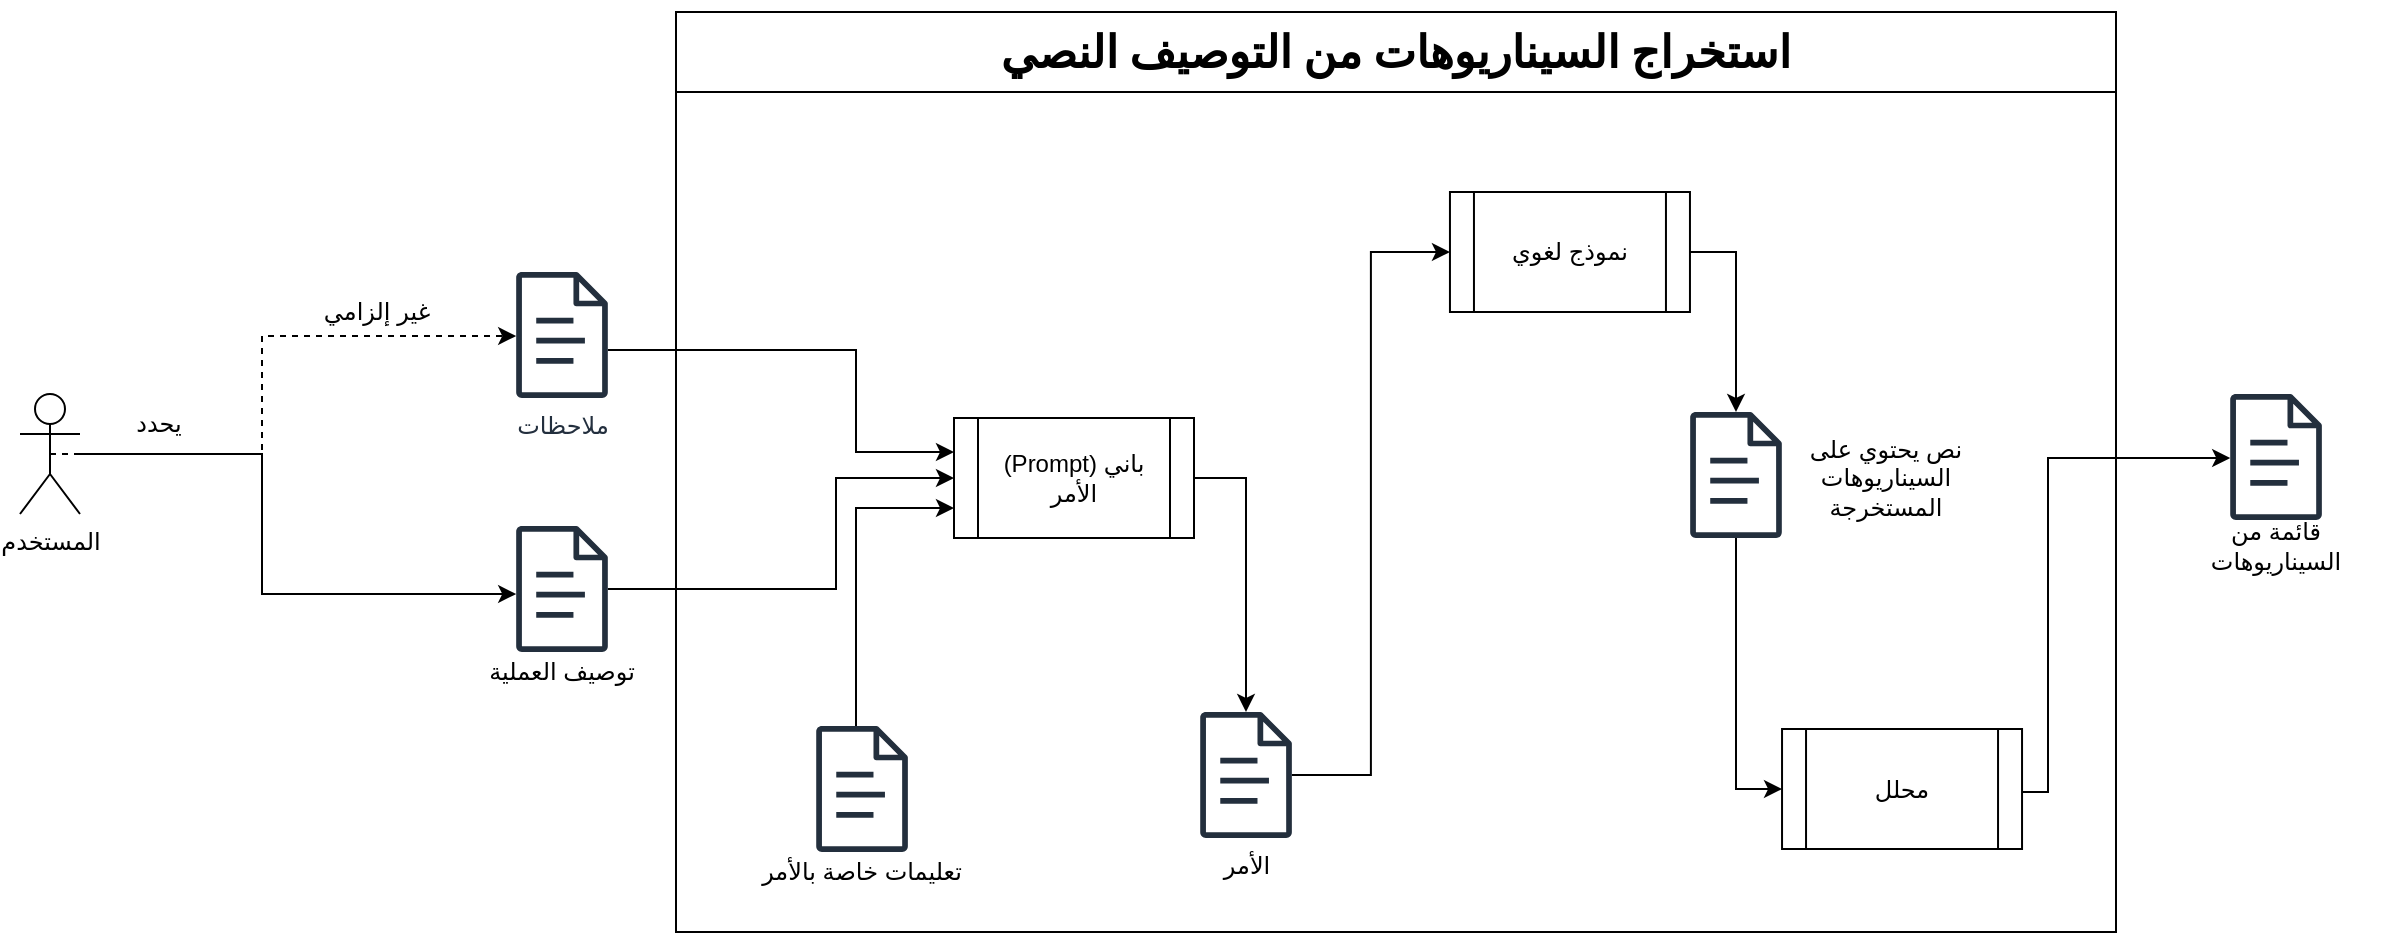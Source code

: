 <mxfile version="24.7.7">
  <diagram name="Page-1" id="yzF4D6-XRq4Gyi-xgkHe">
    <mxGraphModel dx="1569" dy="397" grid="1" gridSize="10" guides="1" tooltips="1" connect="1" arrows="1" fold="1" page="1" pageScale="1" pageWidth="850" pageHeight="1100" math="0" shadow="0">
      <root>
        <mxCell id="0" />
        <mxCell id="1" parent="0" />
        <mxCell id="5DNSiCvBfAr2K-2wsGIy-17" value="" style="rounded=0;whiteSpace=wrap;html=1;fillColor=default;" parent="1" vertex="1">
          <mxGeometry x="140" y="330" width="720" height="420" as="geometry" />
        </mxCell>
        <mxCell id="5DNSiCvBfAr2K-2wsGIy-5" style="edgeStyle=orthogonalEdgeStyle;rounded=0;orthogonalLoop=1;jettySize=auto;html=1;" parent="1" source="5DNSiCvBfAr2K-2wsGIy-1" target="5DNSiCvBfAr2K-2wsGIy-37" edge="1">
          <mxGeometry relative="1" as="geometry">
            <mxPoint x="43" y="581" as="targetPoint" />
            <Array as="points">
              <mxPoint x="-67" y="511" />
              <mxPoint x="-67" y="581" />
            </Array>
          </mxGeometry>
        </mxCell>
        <mxCell id="5DNSiCvBfAr2K-2wsGIy-57" style="edgeStyle=orthogonalEdgeStyle;rounded=0;orthogonalLoop=1;jettySize=auto;html=1;exitX=0.5;exitY=0.5;exitDx=0;exitDy=0;exitPerimeter=0;dashed=1;" parent="1" source="5DNSiCvBfAr2K-2wsGIy-1" target="5DNSiCvBfAr2K-2wsGIy-35" edge="1">
          <mxGeometry relative="1" as="geometry">
            <Array as="points">
              <mxPoint x="-67" y="511" />
              <mxPoint x="-67" y="452" />
            </Array>
          </mxGeometry>
        </mxCell>
        <mxCell id="5DNSiCvBfAr2K-2wsGIy-1" value="المستخدم" style="shape=umlActor;verticalLabelPosition=bottom;verticalAlign=top;html=1;outlineConnect=0;" parent="1" vertex="1">
          <mxGeometry x="-188" y="481" width="30" height="60" as="geometry" />
        </mxCell>
        <mxCell id="5DNSiCvBfAr2K-2wsGIy-6" value="غير إلزامي" style="text;html=1;align=center;verticalAlign=middle;resizable=0;points=[];autosize=1;strokeColor=none;fillColor=none;rotation=0;" parent="1" vertex="1">
          <mxGeometry x="-45" y="425" width="70" height="30" as="geometry" />
        </mxCell>
        <mxCell id="5DNSiCvBfAr2K-2wsGIy-16" value="يحدد" style="text;html=1;align=center;verticalAlign=middle;resizable=0;points=[];autosize=1;strokeColor=none;fillColor=none;" parent="1" vertex="1">
          <mxGeometry x="-139" y="481" width="40" height="30" as="geometry" />
        </mxCell>
        <mxCell id="5DNSiCvBfAr2K-2wsGIy-27" style="edgeStyle=orthogonalEdgeStyle;rounded=0;orthogonalLoop=1;jettySize=auto;html=1;" parent="1" target="5DNSiCvBfAr2K-2wsGIy-45" edge="1">
          <mxGeometry relative="1" as="geometry">
            <mxPoint x="1030" y="510" as="targetPoint" />
            <mxPoint x="730" y="680" as="sourcePoint" />
            <Array as="points">
              <mxPoint x="826" y="680" />
              <mxPoint x="826" y="513" />
            </Array>
          </mxGeometry>
        </mxCell>
        <mxCell id="5DNSiCvBfAr2K-2wsGIy-54" style="edgeStyle=orthogonalEdgeStyle;rounded=0;orthogonalLoop=1;jettySize=auto;html=1;" parent="1" source="5DNSiCvBfAr2K-2wsGIy-34" target="5DNSiCvBfAr2K-2wsGIy-41" edge="1">
          <mxGeometry relative="1" as="geometry" />
        </mxCell>
        <mxCell id="5DNSiCvBfAr2K-2wsGIy-34" value="(Prompt) باني الأمر" style="shape=process;whiteSpace=wrap;html=1;backgroundOutline=1;" parent="1" vertex="1">
          <mxGeometry x="279" y="493" width="120" height="60" as="geometry" />
        </mxCell>
        <mxCell id="5DNSiCvBfAr2K-2wsGIy-49" style="edgeStyle=orthogonalEdgeStyle;rounded=0;orthogonalLoop=1;jettySize=auto;html=1;" parent="1" source="5DNSiCvBfAr2K-2wsGIy-35" target="5DNSiCvBfAr2K-2wsGIy-34" edge="1">
          <mxGeometry relative="1" as="geometry">
            <Array as="points">
              <mxPoint x="230" y="459" />
              <mxPoint x="230" y="510" />
            </Array>
          </mxGeometry>
        </mxCell>
        <mxCell id="5DNSiCvBfAr2K-2wsGIy-35" value="ملاحظات" style="sketch=0;outlineConnect=0;fontColor=#232F3E;gradientColor=none;fillColor=#232F3D;strokeColor=none;dashed=0;verticalLabelPosition=bottom;verticalAlign=top;align=center;html=1;fontSize=12;fontStyle=0;aspect=fixed;pointerEvents=1;shape=mxgraph.aws4.document;" parent="1" vertex="1">
          <mxGeometry x="59.98" y="420" width="46.04" height="63" as="geometry" />
        </mxCell>
        <mxCell id="5DNSiCvBfAr2K-2wsGIy-55" style="edgeStyle=orthogonalEdgeStyle;rounded=0;orthogonalLoop=1;jettySize=auto;html=1;entryX=0;entryY=0.5;entryDx=0;entryDy=0;" parent="1" source="5DNSiCvBfAr2K-2wsGIy-37" target="5DNSiCvBfAr2K-2wsGIy-34" edge="1">
          <mxGeometry relative="1" as="geometry">
            <Array as="points">
              <mxPoint x="220" y="579" />
              <mxPoint x="220" y="523" />
            </Array>
          </mxGeometry>
        </mxCell>
        <mxCell id="5DNSiCvBfAr2K-2wsGIy-37" value="" style="sketch=0;outlineConnect=0;fontColor=#232F3E;gradientColor=none;fillColor=#232F3D;strokeColor=none;dashed=0;verticalLabelPosition=bottom;verticalAlign=top;align=center;html=1;fontSize=12;fontStyle=0;aspect=fixed;pointerEvents=1;shape=mxgraph.aws4.document;" parent="1" vertex="1">
          <mxGeometry x="59.98" y="547" width="46.04" height="63" as="geometry" />
        </mxCell>
        <mxCell id="5DNSiCvBfAr2K-2wsGIy-56" style="edgeStyle=orthogonalEdgeStyle;rounded=0;orthogonalLoop=1;jettySize=auto;html=1;entryX=0;entryY=0.75;entryDx=0;entryDy=0;" parent="1" source="5DNSiCvBfAr2K-2wsGIy-40" target="5DNSiCvBfAr2K-2wsGIy-34" edge="1">
          <mxGeometry relative="1" as="geometry">
            <Array as="points">
              <mxPoint x="230" y="538" />
            </Array>
          </mxGeometry>
        </mxCell>
        <mxCell id="5DNSiCvBfAr2K-2wsGIy-40" value="" style="sketch=0;outlineConnect=0;fontColor=#232F3E;gradientColor=none;fillColor=#232F3D;strokeColor=none;dashed=0;verticalLabelPosition=bottom;verticalAlign=top;align=center;html=1;fontSize=12;fontStyle=0;aspect=fixed;pointerEvents=1;shape=mxgraph.aws4.document;" parent="1" vertex="1">
          <mxGeometry x="210" y="647" width="46.04" height="63" as="geometry" />
        </mxCell>
        <mxCell id="5DNSiCvBfAr2K-2wsGIy-59" style="edgeStyle=orthogonalEdgeStyle;rounded=0;orthogonalLoop=1;jettySize=auto;html=1;entryX=0;entryY=0.5;entryDx=0;entryDy=0;" parent="1" source="5DNSiCvBfAr2K-2wsGIy-41" target="5DNSiCvBfAr2K-2wsGIy-47" edge="1">
          <mxGeometry relative="1" as="geometry" />
        </mxCell>
        <mxCell id="5DNSiCvBfAr2K-2wsGIy-41" value="&lt;span style=&quot;color: rgb(0, 0, 0); text-wrap: wrap;&quot;&gt;الأمر&lt;/span&gt;" style="sketch=0;outlineConnect=0;fontColor=#232F3E;gradientColor=none;fillColor=#232F3D;strokeColor=none;dashed=0;verticalLabelPosition=bottom;verticalAlign=top;align=center;html=1;fontSize=12;fontStyle=0;aspect=fixed;pointerEvents=1;shape=mxgraph.aws4.document;" parent="1" vertex="1">
          <mxGeometry x="402" y="640" width="46.04" height="63" as="geometry" />
        </mxCell>
        <mxCell id="5DNSiCvBfAr2K-2wsGIy-60" style="edgeStyle=orthogonalEdgeStyle;rounded=0;orthogonalLoop=1;jettySize=auto;html=1;entryX=0;entryY=0.5;entryDx=0;entryDy=0;" parent="1" source="5DNSiCvBfAr2K-2wsGIy-42" target="5DNSiCvBfAr2K-2wsGIy-48" edge="1">
          <mxGeometry relative="1" as="geometry">
            <Array as="points">
              <mxPoint x="670" y="679" />
            </Array>
          </mxGeometry>
        </mxCell>
        <mxCell id="5DNSiCvBfAr2K-2wsGIy-42" value="" style="sketch=0;outlineConnect=0;fontColor=#232F3E;gradientColor=none;fillColor=#232F3D;strokeColor=none;dashed=0;verticalLabelPosition=bottom;verticalAlign=top;align=center;html=1;fontSize=12;fontStyle=0;aspect=fixed;pointerEvents=1;shape=mxgraph.aws4.document;" parent="1" vertex="1">
          <mxGeometry x="646.98" y="490" width="46.04" height="63" as="geometry" />
        </mxCell>
        <mxCell id="5DNSiCvBfAr2K-2wsGIy-45" value="" style="sketch=0;outlineConnect=0;fontColor=#232F3E;gradientColor=none;fillColor=#232F3D;strokeColor=none;dashed=0;verticalLabelPosition=bottom;verticalAlign=top;align=center;html=1;fontSize=12;fontStyle=0;aspect=fixed;pointerEvents=1;shape=mxgraph.aws4.document;" parent="1" vertex="1">
          <mxGeometry x="917" y="481" width="46.04" height="63" as="geometry" />
        </mxCell>
        <mxCell id="5DNSiCvBfAr2K-2wsGIy-58" style="edgeStyle=orthogonalEdgeStyle;rounded=0;orthogonalLoop=1;jettySize=auto;html=1;" parent="1" source="5DNSiCvBfAr2K-2wsGIy-47" target="5DNSiCvBfAr2K-2wsGIy-42" edge="1">
          <mxGeometry relative="1" as="geometry" />
        </mxCell>
        <mxCell id="5DNSiCvBfAr2K-2wsGIy-47" value="نموذج لغوي" style="shape=process;whiteSpace=wrap;html=1;backgroundOutline=1;" parent="1" vertex="1">
          <mxGeometry x="526.98" y="380" width="120" height="60" as="geometry" />
        </mxCell>
        <mxCell id="5DNSiCvBfAr2K-2wsGIy-48" value="محلل" style="shape=process;whiteSpace=wrap;html=1;backgroundOutline=1;" parent="1" vertex="1">
          <mxGeometry x="693.02" y="648.5" width="120" height="60" as="geometry" />
        </mxCell>
        <mxCell id="5DNSiCvBfAr2K-2wsGIy-67" value="نص يحتوي على السيناريوهات المستخرجة" style="text;html=1;align=center;verticalAlign=middle;whiteSpace=wrap;rounded=0;" parent="1" vertex="1">
          <mxGeometry x="690" y="513" width="110" height="20" as="geometry" />
        </mxCell>
        <mxCell id="5DNSiCvBfAr2K-2wsGIy-68" value="تعليمات خاصة بالأمر" style="text;html=1;align=center;verticalAlign=middle;whiteSpace=wrap;rounded=0;" parent="1" vertex="1">
          <mxGeometry x="178.02" y="710" width="110" height="20" as="geometry" />
        </mxCell>
        <mxCell id="5DNSiCvBfAr2K-2wsGIy-69" value="توصيف العملية" style="text;html=1;align=center;verticalAlign=middle;whiteSpace=wrap;rounded=0;" parent="1" vertex="1">
          <mxGeometry x="28.0" y="610" width="110" height="20" as="geometry" />
        </mxCell>
        <mxCell id="5DNSiCvBfAr2K-2wsGIy-70" value="قائمة من السيناريوهات" style="text;html=1;align=center;verticalAlign=middle;whiteSpace=wrap;rounded=0;" parent="1" vertex="1">
          <mxGeometry x="885.02" y="547" width="110" height="20" as="geometry" />
        </mxCell>
        <mxCell id="5DNSiCvBfAr2K-2wsGIy-71" value="&lt;p dir=&quot;RTL&quot; class=&quot;2&quot;&gt;&lt;span style=&quot;font-size:17.0pt;mso-ansi-font-size:&lt;br/&gt;14.0pt;font-family:&amp;quot;Traditional Arabic&amp;quot;,serif;mso-ascii-font-family:&amp;quot;Times New Roman&amp;quot;;&lt;br/&gt;mso-hansi-font-family:&amp;quot;Times New Roman&amp;quot;&quot; lang=&quot;AR-SY&quot;&gt;&lt;b&gt;استخراج السيناريوهات من التوصيف النصي&lt;/b&gt;&lt;/span&gt;&lt;/p&gt;" style="rounded=0;whiteSpace=wrap;html=1;" parent="1" vertex="1">
          <mxGeometry x="140" y="290" width="720" height="40" as="geometry" />
        </mxCell>
      </root>
    </mxGraphModel>
  </diagram>
</mxfile>

